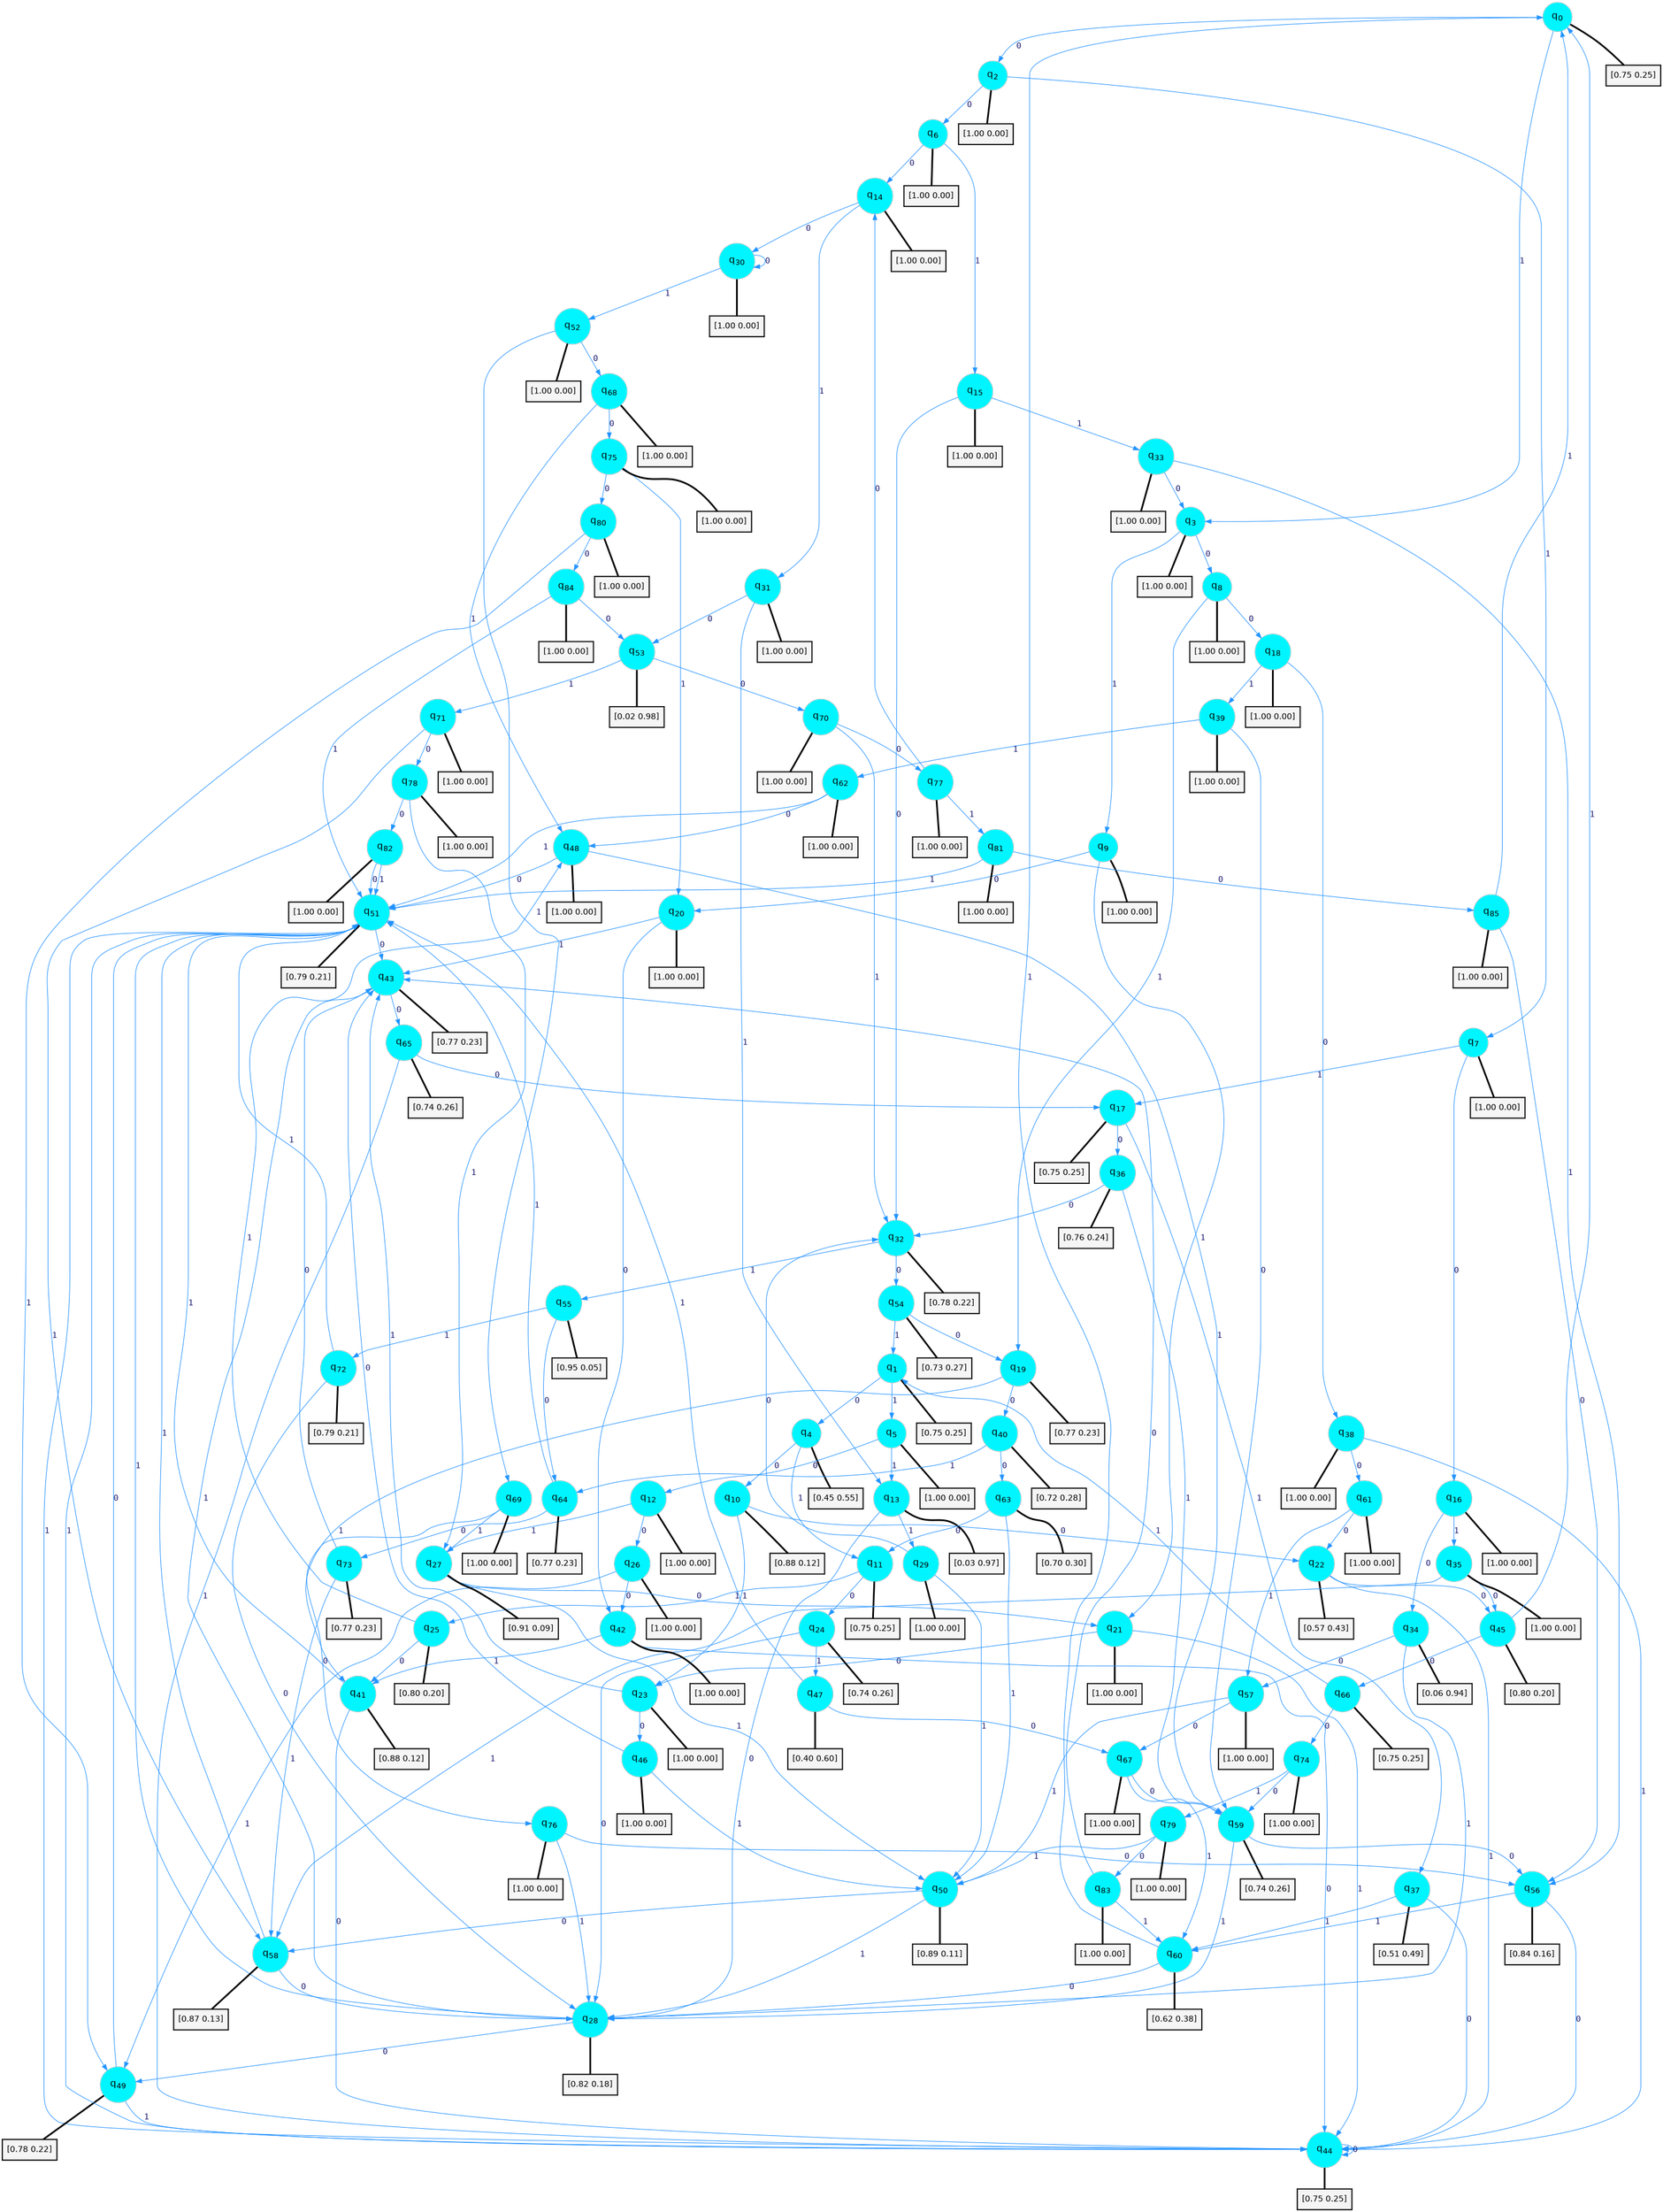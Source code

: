 digraph G {
graph [
bgcolor=transparent, dpi=300, rankdir=TD, size="40,25"];
node [
color=gray, fillcolor=turquoise1, fontcolor=black, fontname=Helvetica, fontsize=16, fontweight=bold, shape=circle, style=filled];
edge [
arrowsize=1, color=dodgerblue1, fontcolor=midnightblue, fontname=courier, fontweight=bold, penwidth=1, style=solid, weight=20];
0[label=<q<SUB>0</SUB>>];
1[label=<q<SUB>1</SUB>>];
2[label=<q<SUB>2</SUB>>];
3[label=<q<SUB>3</SUB>>];
4[label=<q<SUB>4</SUB>>];
5[label=<q<SUB>5</SUB>>];
6[label=<q<SUB>6</SUB>>];
7[label=<q<SUB>7</SUB>>];
8[label=<q<SUB>8</SUB>>];
9[label=<q<SUB>9</SUB>>];
10[label=<q<SUB>10</SUB>>];
11[label=<q<SUB>11</SUB>>];
12[label=<q<SUB>12</SUB>>];
13[label=<q<SUB>13</SUB>>];
14[label=<q<SUB>14</SUB>>];
15[label=<q<SUB>15</SUB>>];
16[label=<q<SUB>16</SUB>>];
17[label=<q<SUB>17</SUB>>];
18[label=<q<SUB>18</SUB>>];
19[label=<q<SUB>19</SUB>>];
20[label=<q<SUB>20</SUB>>];
21[label=<q<SUB>21</SUB>>];
22[label=<q<SUB>22</SUB>>];
23[label=<q<SUB>23</SUB>>];
24[label=<q<SUB>24</SUB>>];
25[label=<q<SUB>25</SUB>>];
26[label=<q<SUB>26</SUB>>];
27[label=<q<SUB>27</SUB>>];
28[label=<q<SUB>28</SUB>>];
29[label=<q<SUB>29</SUB>>];
30[label=<q<SUB>30</SUB>>];
31[label=<q<SUB>31</SUB>>];
32[label=<q<SUB>32</SUB>>];
33[label=<q<SUB>33</SUB>>];
34[label=<q<SUB>34</SUB>>];
35[label=<q<SUB>35</SUB>>];
36[label=<q<SUB>36</SUB>>];
37[label=<q<SUB>37</SUB>>];
38[label=<q<SUB>38</SUB>>];
39[label=<q<SUB>39</SUB>>];
40[label=<q<SUB>40</SUB>>];
41[label=<q<SUB>41</SUB>>];
42[label=<q<SUB>42</SUB>>];
43[label=<q<SUB>43</SUB>>];
44[label=<q<SUB>44</SUB>>];
45[label=<q<SUB>45</SUB>>];
46[label=<q<SUB>46</SUB>>];
47[label=<q<SUB>47</SUB>>];
48[label=<q<SUB>48</SUB>>];
49[label=<q<SUB>49</SUB>>];
50[label=<q<SUB>50</SUB>>];
51[label=<q<SUB>51</SUB>>];
52[label=<q<SUB>52</SUB>>];
53[label=<q<SUB>53</SUB>>];
54[label=<q<SUB>54</SUB>>];
55[label=<q<SUB>55</SUB>>];
56[label=<q<SUB>56</SUB>>];
57[label=<q<SUB>57</SUB>>];
58[label=<q<SUB>58</SUB>>];
59[label=<q<SUB>59</SUB>>];
60[label=<q<SUB>60</SUB>>];
61[label=<q<SUB>61</SUB>>];
62[label=<q<SUB>62</SUB>>];
63[label=<q<SUB>63</SUB>>];
64[label=<q<SUB>64</SUB>>];
65[label=<q<SUB>65</SUB>>];
66[label=<q<SUB>66</SUB>>];
67[label=<q<SUB>67</SUB>>];
68[label=<q<SUB>68</SUB>>];
69[label=<q<SUB>69</SUB>>];
70[label=<q<SUB>70</SUB>>];
71[label=<q<SUB>71</SUB>>];
72[label=<q<SUB>72</SUB>>];
73[label=<q<SUB>73</SUB>>];
74[label=<q<SUB>74</SUB>>];
75[label=<q<SUB>75</SUB>>];
76[label=<q<SUB>76</SUB>>];
77[label=<q<SUB>77</SUB>>];
78[label=<q<SUB>78</SUB>>];
79[label=<q<SUB>79</SUB>>];
80[label=<q<SUB>80</SUB>>];
81[label=<q<SUB>81</SUB>>];
82[label=<q<SUB>82</SUB>>];
83[label=<q<SUB>83</SUB>>];
84[label=<q<SUB>84</SUB>>];
85[label=<q<SUB>85</SUB>>];
86[label="[0.75 0.25]", shape=box,fontcolor=black, fontname=Helvetica, fontsize=14, penwidth=2, fillcolor=whitesmoke,color=black];
87[label="[0.75 0.25]", shape=box,fontcolor=black, fontname=Helvetica, fontsize=14, penwidth=2, fillcolor=whitesmoke,color=black];
88[label="[1.00 0.00]", shape=box,fontcolor=black, fontname=Helvetica, fontsize=14, penwidth=2, fillcolor=whitesmoke,color=black];
89[label="[1.00 0.00]", shape=box,fontcolor=black, fontname=Helvetica, fontsize=14, penwidth=2, fillcolor=whitesmoke,color=black];
90[label="[0.45 0.55]", shape=box,fontcolor=black, fontname=Helvetica, fontsize=14, penwidth=2, fillcolor=whitesmoke,color=black];
91[label="[1.00 0.00]", shape=box,fontcolor=black, fontname=Helvetica, fontsize=14, penwidth=2, fillcolor=whitesmoke,color=black];
92[label="[1.00 0.00]", shape=box,fontcolor=black, fontname=Helvetica, fontsize=14, penwidth=2, fillcolor=whitesmoke,color=black];
93[label="[1.00 0.00]", shape=box,fontcolor=black, fontname=Helvetica, fontsize=14, penwidth=2, fillcolor=whitesmoke,color=black];
94[label="[1.00 0.00]", shape=box,fontcolor=black, fontname=Helvetica, fontsize=14, penwidth=2, fillcolor=whitesmoke,color=black];
95[label="[1.00 0.00]", shape=box,fontcolor=black, fontname=Helvetica, fontsize=14, penwidth=2, fillcolor=whitesmoke,color=black];
96[label="[0.88 0.12]", shape=box,fontcolor=black, fontname=Helvetica, fontsize=14, penwidth=2, fillcolor=whitesmoke,color=black];
97[label="[0.75 0.25]", shape=box,fontcolor=black, fontname=Helvetica, fontsize=14, penwidth=2, fillcolor=whitesmoke,color=black];
98[label="[1.00 0.00]", shape=box,fontcolor=black, fontname=Helvetica, fontsize=14, penwidth=2, fillcolor=whitesmoke,color=black];
99[label="[0.03 0.97]", shape=box,fontcolor=black, fontname=Helvetica, fontsize=14, penwidth=2, fillcolor=whitesmoke,color=black];
100[label="[1.00 0.00]", shape=box,fontcolor=black, fontname=Helvetica, fontsize=14, penwidth=2, fillcolor=whitesmoke,color=black];
101[label="[1.00 0.00]", shape=box,fontcolor=black, fontname=Helvetica, fontsize=14, penwidth=2, fillcolor=whitesmoke,color=black];
102[label="[1.00 0.00]", shape=box,fontcolor=black, fontname=Helvetica, fontsize=14, penwidth=2, fillcolor=whitesmoke,color=black];
103[label="[0.75 0.25]", shape=box,fontcolor=black, fontname=Helvetica, fontsize=14, penwidth=2, fillcolor=whitesmoke,color=black];
104[label="[1.00 0.00]", shape=box,fontcolor=black, fontname=Helvetica, fontsize=14, penwidth=2, fillcolor=whitesmoke,color=black];
105[label="[0.77 0.23]", shape=box,fontcolor=black, fontname=Helvetica, fontsize=14, penwidth=2, fillcolor=whitesmoke,color=black];
106[label="[1.00 0.00]", shape=box,fontcolor=black, fontname=Helvetica, fontsize=14, penwidth=2, fillcolor=whitesmoke,color=black];
107[label="[1.00 0.00]", shape=box,fontcolor=black, fontname=Helvetica, fontsize=14, penwidth=2, fillcolor=whitesmoke,color=black];
108[label="[0.57 0.43]", shape=box,fontcolor=black, fontname=Helvetica, fontsize=14, penwidth=2, fillcolor=whitesmoke,color=black];
109[label="[1.00 0.00]", shape=box,fontcolor=black, fontname=Helvetica, fontsize=14, penwidth=2, fillcolor=whitesmoke,color=black];
110[label="[0.74 0.26]", shape=box,fontcolor=black, fontname=Helvetica, fontsize=14, penwidth=2, fillcolor=whitesmoke,color=black];
111[label="[0.80 0.20]", shape=box,fontcolor=black, fontname=Helvetica, fontsize=14, penwidth=2, fillcolor=whitesmoke,color=black];
112[label="[1.00 0.00]", shape=box,fontcolor=black, fontname=Helvetica, fontsize=14, penwidth=2, fillcolor=whitesmoke,color=black];
113[label="[0.91 0.09]", shape=box,fontcolor=black, fontname=Helvetica, fontsize=14, penwidth=2, fillcolor=whitesmoke,color=black];
114[label="[0.82 0.18]", shape=box,fontcolor=black, fontname=Helvetica, fontsize=14, penwidth=2, fillcolor=whitesmoke,color=black];
115[label="[1.00 0.00]", shape=box,fontcolor=black, fontname=Helvetica, fontsize=14, penwidth=2, fillcolor=whitesmoke,color=black];
116[label="[1.00 0.00]", shape=box,fontcolor=black, fontname=Helvetica, fontsize=14, penwidth=2, fillcolor=whitesmoke,color=black];
117[label="[1.00 0.00]", shape=box,fontcolor=black, fontname=Helvetica, fontsize=14, penwidth=2, fillcolor=whitesmoke,color=black];
118[label="[0.78 0.22]", shape=box,fontcolor=black, fontname=Helvetica, fontsize=14, penwidth=2, fillcolor=whitesmoke,color=black];
119[label="[1.00 0.00]", shape=box,fontcolor=black, fontname=Helvetica, fontsize=14, penwidth=2, fillcolor=whitesmoke,color=black];
120[label="[0.06 0.94]", shape=box,fontcolor=black, fontname=Helvetica, fontsize=14, penwidth=2, fillcolor=whitesmoke,color=black];
121[label="[1.00 0.00]", shape=box,fontcolor=black, fontname=Helvetica, fontsize=14, penwidth=2, fillcolor=whitesmoke,color=black];
122[label="[0.76 0.24]", shape=box,fontcolor=black, fontname=Helvetica, fontsize=14, penwidth=2, fillcolor=whitesmoke,color=black];
123[label="[0.51 0.49]", shape=box,fontcolor=black, fontname=Helvetica, fontsize=14, penwidth=2, fillcolor=whitesmoke,color=black];
124[label="[1.00 0.00]", shape=box,fontcolor=black, fontname=Helvetica, fontsize=14, penwidth=2, fillcolor=whitesmoke,color=black];
125[label="[1.00 0.00]", shape=box,fontcolor=black, fontname=Helvetica, fontsize=14, penwidth=2, fillcolor=whitesmoke,color=black];
126[label="[0.72 0.28]", shape=box,fontcolor=black, fontname=Helvetica, fontsize=14, penwidth=2, fillcolor=whitesmoke,color=black];
127[label="[0.88 0.12]", shape=box,fontcolor=black, fontname=Helvetica, fontsize=14, penwidth=2, fillcolor=whitesmoke,color=black];
128[label="[1.00 0.00]", shape=box,fontcolor=black, fontname=Helvetica, fontsize=14, penwidth=2, fillcolor=whitesmoke,color=black];
129[label="[0.77 0.23]", shape=box,fontcolor=black, fontname=Helvetica, fontsize=14, penwidth=2, fillcolor=whitesmoke,color=black];
130[label="[0.75 0.25]", shape=box,fontcolor=black, fontname=Helvetica, fontsize=14, penwidth=2, fillcolor=whitesmoke,color=black];
131[label="[0.80 0.20]", shape=box,fontcolor=black, fontname=Helvetica, fontsize=14, penwidth=2, fillcolor=whitesmoke,color=black];
132[label="[1.00 0.00]", shape=box,fontcolor=black, fontname=Helvetica, fontsize=14, penwidth=2, fillcolor=whitesmoke,color=black];
133[label="[0.40 0.60]", shape=box,fontcolor=black, fontname=Helvetica, fontsize=14, penwidth=2, fillcolor=whitesmoke,color=black];
134[label="[1.00 0.00]", shape=box,fontcolor=black, fontname=Helvetica, fontsize=14, penwidth=2, fillcolor=whitesmoke,color=black];
135[label="[0.78 0.22]", shape=box,fontcolor=black, fontname=Helvetica, fontsize=14, penwidth=2, fillcolor=whitesmoke,color=black];
136[label="[0.89 0.11]", shape=box,fontcolor=black, fontname=Helvetica, fontsize=14, penwidth=2, fillcolor=whitesmoke,color=black];
137[label="[0.79 0.21]", shape=box,fontcolor=black, fontname=Helvetica, fontsize=14, penwidth=2, fillcolor=whitesmoke,color=black];
138[label="[1.00 0.00]", shape=box,fontcolor=black, fontname=Helvetica, fontsize=14, penwidth=2, fillcolor=whitesmoke,color=black];
139[label="[0.02 0.98]", shape=box,fontcolor=black, fontname=Helvetica, fontsize=14, penwidth=2, fillcolor=whitesmoke,color=black];
140[label="[0.73 0.27]", shape=box,fontcolor=black, fontname=Helvetica, fontsize=14, penwidth=2, fillcolor=whitesmoke,color=black];
141[label="[0.95 0.05]", shape=box,fontcolor=black, fontname=Helvetica, fontsize=14, penwidth=2, fillcolor=whitesmoke,color=black];
142[label="[0.84 0.16]", shape=box,fontcolor=black, fontname=Helvetica, fontsize=14, penwidth=2, fillcolor=whitesmoke,color=black];
143[label="[1.00 0.00]", shape=box,fontcolor=black, fontname=Helvetica, fontsize=14, penwidth=2, fillcolor=whitesmoke,color=black];
144[label="[0.87 0.13]", shape=box,fontcolor=black, fontname=Helvetica, fontsize=14, penwidth=2, fillcolor=whitesmoke,color=black];
145[label="[0.74 0.26]", shape=box,fontcolor=black, fontname=Helvetica, fontsize=14, penwidth=2, fillcolor=whitesmoke,color=black];
146[label="[0.62 0.38]", shape=box,fontcolor=black, fontname=Helvetica, fontsize=14, penwidth=2, fillcolor=whitesmoke,color=black];
147[label="[1.00 0.00]", shape=box,fontcolor=black, fontname=Helvetica, fontsize=14, penwidth=2, fillcolor=whitesmoke,color=black];
148[label="[1.00 0.00]", shape=box,fontcolor=black, fontname=Helvetica, fontsize=14, penwidth=2, fillcolor=whitesmoke,color=black];
149[label="[0.70 0.30]", shape=box,fontcolor=black, fontname=Helvetica, fontsize=14, penwidth=2, fillcolor=whitesmoke,color=black];
150[label="[0.77 0.23]", shape=box,fontcolor=black, fontname=Helvetica, fontsize=14, penwidth=2, fillcolor=whitesmoke,color=black];
151[label="[0.74 0.26]", shape=box,fontcolor=black, fontname=Helvetica, fontsize=14, penwidth=2, fillcolor=whitesmoke,color=black];
152[label="[0.75 0.25]", shape=box,fontcolor=black, fontname=Helvetica, fontsize=14, penwidth=2, fillcolor=whitesmoke,color=black];
153[label="[1.00 0.00]", shape=box,fontcolor=black, fontname=Helvetica, fontsize=14, penwidth=2, fillcolor=whitesmoke,color=black];
154[label="[1.00 0.00]", shape=box,fontcolor=black, fontname=Helvetica, fontsize=14, penwidth=2, fillcolor=whitesmoke,color=black];
155[label="[1.00 0.00]", shape=box,fontcolor=black, fontname=Helvetica, fontsize=14, penwidth=2, fillcolor=whitesmoke,color=black];
156[label="[1.00 0.00]", shape=box,fontcolor=black, fontname=Helvetica, fontsize=14, penwidth=2, fillcolor=whitesmoke,color=black];
157[label="[1.00 0.00]", shape=box,fontcolor=black, fontname=Helvetica, fontsize=14, penwidth=2, fillcolor=whitesmoke,color=black];
158[label="[0.79 0.21]", shape=box,fontcolor=black, fontname=Helvetica, fontsize=14, penwidth=2, fillcolor=whitesmoke,color=black];
159[label="[0.77 0.23]", shape=box,fontcolor=black, fontname=Helvetica, fontsize=14, penwidth=2, fillcolor=whitesmoke,color=black];
160[label="[1.00 0.00]", shape=box,fontcolor=black, fontname=Helvetica, fontsize=14, penwidth=2, fillcolor=whitesmoke,color=black];
161[label="[1.00 0.00]", shape=box,fontcolor=black, fontname=Helvetica, fontsize=14, penwidth=2, fillcolor=whitesmoke,color=black];
162[label="[1.00 0.00]", shape=box,fontcolor=black, fontname=Helvetica, fontsize=14, penwidth=2, fillcolor=whitesmoke,color=black];
163[label="[1.00 0.00]", shape=box,fontcolor=black, fontname=Helvetica, fontsize=14, penwidth=2, fillcolor=whitesmoke,color=black];
164[label="[1.00 0.00]", shape=box,fontcolor=black, fontname=Helvetica, fontsize=14, penwidth=2, fillcolor=whitesmoke,color=black];
165[label="[1.00 0.00]", shape=box,fontcolor=black, fontname=Helvetica, fontsize=14, penwidth=2, fillcolor=whitesmoke,color=black];
166[label="[1.00 0.00]", shape=box,fontcolor=black, fontname=Helvetica, fontsize=14, penwidth=2, fillcolor=whitesmoke,color=black];
167[label="[1.00 0.00]", shape=box,fontcolor=black, fontname=Helvetica, fontsize=14, penwidth=2, fillcolor=whitesmoke,color=black];
168[label="[1.00 0.00]", shape=box,fontcolor=black, fontname=Helvetica, fontsize=14, penwidth=2, fillcolor=whitesmoke,color=black];
169[label="[1.00 0.00]", shape=box,fontcolor=black, fontname=Helvetica, fontsize=14, penwidth=2, fillcolor=whitesmoke,color=black];
170[label="[1.00 0.00]", shape=box,fontcolor=black, fontname=Helvetica, fontsize=14, penwidth=2, fillcolor=whitesmoke,color=black];
171[label="[1.00 0.00]", shape=box,fontcolor=black, fontname=Helvetica, fontsize=14, penwidth=2, fillcolor=whitesmoke,color=black];
0->2 [label=0];
0->3 [label=1];
0->86 [arrowhead=none, penwidth=3,color=black];
1->4 [label=0];
1->5 [label=1];
1->87 [arrowhead=none, penwidth=3,color=black];
2->6 [label=0];
2->7 [label=1];
2->88 [arrowhead=none, penwidth=3,color=black];
3->8 [label=0];
3->9 [label=1];
3->89 [arrowhead=none, penwidth=3,color=black];
4->10 [label=0];
4->11 [label=1];
4->90 [arrowhead=none, penwidth=3,color=black];
5->12 [label=0];
5->13 [label=1];
5->91 [arrowhead=none, penwidth=3,color=black];
6->14 [label=0];
6->15 [label=1];
6->92 [arrowhead=none, penwidth=3,color=black];
7->16 [label=0];
7->17 [label=1];
7->93 [arrowhead=none, penwidth=3,color=black];
8->18 [label=0];
8->19 [label=1];
8->94 [arrowhead=none, penwidth=3,color=black];
9->20 [label=0];
9->21 [label=1];
9->95 [arrowhead=none, penwidth=3,color=black];
10->22 [label=0];
10->23 [label=1];
10->96 [arrowhead=none, penwidth=3,color=black];
11->24 [label=0];
11->25 [label=1];
11->97 [arrowhead=none, penwidth=3,color=black];
12->26 [label=0];
12->27 [label=1];
12->98 [arrowhead=none, penwidth=3,color=black];
13->28 [label=0];
13->29 [label=1];
13->99 [arrowhead=none, penwidth=3,color=black];
14->30 [label=0];
14->31 [label=1];
14->100 [arrowhead=none, penwidth=3,color=black];
15->32 [label=0];
15->33 [label=1];
15->101 [arrowhead=none, penwidth=3,color=black];
16->34 [label=0];
16->35 [label=1];
16->102 [arrowhead=none, penwidth=3,color=black];
17->36 [label=0];
17->37 [label=1];
17->103 [arrowhead=none, penwidth=3,color=black];
18->38 [label=0];
18->39 [label=1];
18->104 [arrowhead=none, penwidth=3,color=black];
19->40 [label=0];
19->41 [label=1];
19->105 [arrowhead=none, penwidth=3,color=black];
20->42 [label=0];
20->43 [label=1];
20->106 [arrowhead=none, penwidth=3,color=black];
21->23 [label=0];
21->44 [label=1];
21->107 [arrowhead=none, penwidth=3,color=black];
22->45 [label=0];
22->44 [label=1];
22->108 [arrowhead=none, penwidth=3,color=black];
23->46 [label=0];
23->43 [label=1];
23->109 [arrowhead=none, penwidth=3,color=black];
24->28 [label=0];
24->47 [label=1];
24->110 [arrowhead=none, penwidth=3,color=black];
25->41 [label=0];
25->48 [label=1];
25->111 [arrowhead=none, penwidth=3,color=black];
26->42 [label=0];
26->49 [label=1];
26->112 [arrowhead=none, penwidth=3,color=black];
27->21 [label=0];
27->50 [label=1];
27->113 [arrowhead=none, penwidth=3,color=black];
28->49 [label=0];
28->51 [label=1];
28->114 [arrowhead=none, penwidth=3,color=black];
29->32 [label=0];
29->50 [label=1];
29->115 [arrowhead=none, penwidth=3,color=black];
30->30 [label=0];
30->52 [label=1];
30->116 [arrowhead=none, penwidth=3,color=black];
31->53 [label=0];
31->13 [label=1];
31->117 [arrowhead=none, penwidth=3,color=black];
32->54 [label=0];
32->55 [label=1];
32->118 [arrowhead=none, penwidth=3,color=black];
33->3 [label=0];
33->56 [label=1];
33->119 [arrowhead=none, penwidth=3,color=black];
34->57 [label=0];
34->28 [label=1];
34->120 [arrowhead=none, penwidth=3,color=black];
35->45 [label=0];
35->58 [label=1];
35->121 [arrowhead=none, penwidth=3,color=black];
36->32 [label=0];
36->59 [label=1];
36->122 [arrowhead=none, penwidth=3,color=black];
37->44 [label=0];
37->60 [label=1];
37->123 [arrowhead=none, penwidth=3,color=black];
38->61 [label=0];
38->44 [label=1];
38->124 [arrowhead=none, penwidth=3,color=black];
39->59 [label=0];
39->62 [label=1];
39->125 [arrowhead=none, penwidth=3,color=black];
40->63 [label=0];
40->64 [label=1];
40->126 [arrowhead=none, penwidth=3,color=black];
41->44 [label=0];
41->51 [label=1];
41->127 [arrowhead=none, penwidth=3,color=black];
42->44 [label=0];
42->41 [label=1];
42->128 [arrowhead=none, penwidth=3,color=black];
43->65 [label=0];
43->28 [label=1];
43->129 [arrowhead=none, penwidth=3,color=black];
44->44 [label=0];
44->51 [label=1];
44->130 [arrowhead=none, penwidth=3,color=black];
45->66 [label=0];
45->0 [label=1];
45->131 [arrowhead=none, penwidth=3,color=black];
46->43 [label=0];
46->50 [label=1];
46->132 [arrowhead=none, penwidth=3,color=black];
47->67 [label=0];
47->51 [label=1];
47->133 [arrowhead=none, penwidth=3,color=black];
48->51 [label=0];
48->59 [label=1];
48->134 [arrowhead=none, penwidth=3,color=black];
49->51 [label=0];
49->44 [label=1];
49->135 [arrowhead=none, penwidth=3,color=black];
50->58 [label=0];
50->28 [label=1];
50->136 [arrowhead=none, penwidth=3,color=black];
51->43 [label=0];
51->44 [label=1];
51->137 [arrowhead=none, penwidth=3,color=black];
52->68 [label=0];
52->69 [label=1];
52->138 [arrowhead=none, penwidth=3,color=black];
53->70 [label=0];
53->71 [label=1];
53->139 [arrowhead=none, penwidth=3,color=black];
54->19 [label=0];
54->1 [label=1];
54->140 [arrowhead=none, penwidth=3,color=black];
55->64 [label=0];
55->72 [label=1];
55->141 [arrowhead=none, penwidth=3,color=black];
56->44 [label=0];
56->60 [label=1];
56->142 [arrowhead=none, penwidth=3,color=black];
57->67 [label=0];
57->50 [label=1];
57->143 [arrowhead=none, penwidth=3,color=black];
58->28 [label=0];
58->51 [label=1];
58->144 [arrowhead=none, penwidth=3,color=black];
59->56 [label=0];
59->28 [label=1];
59->145 [arrowhead=none, penwidth=3,color=black];
60->28 [label=0];
60->0 [label=1];
60->146 [arrowhead=none, penwidth=3,color=black];
61->22 [label=0];
61->57 [label=1];
61->147 [arrowhead=none, penwidth=3,color=black];
62->48 [label=0];
62->51 [label=1];
62->148 [arrowhead=none, penwidth=3,color=black];
63->11 [label=0];
63->50 [label=1];
63->149 [arrowhead=none, penwidth=3,color=black];
64->73 [label=0];
64->51 [label=1];
64->150 [arrowhead=none, penwidth=3,color=black];
65->17 [label=0];
65->44 [label=1];
65->151 [arrowhead=none, penwidth=3,color=black];
66->74 [label=0];
66->1 [label=1];
66->152 [arrowhead=none, penwidth=3,color=black];
67->59 [label=0];
67->60 [label=1];
67->153 [arrowhead=none, penwidth=3,color=black];
68->75 [label=0];
68->48 [label=1];
68->154 [arrowhead=none, penwidth=3,color=black];
69->76 [label=0];
69->27 [label=1];
69->155 [arrowhead=none, penwidth=3,color=black];
70->77 [label=0];
70->32 [label=1];
70->156 [arrowhead=none, penwidth=3,color=black];
71->78 [label=0];
71->58 [label=1];
71->157 [arrowhead=none, penwidth=3,color=black];
72->28 [label=0];
72->51 [label=1];
72->158 [arrowhead=none, penwidth=3,color=black];
73->43 [label=0];
73->58 [label=1];
73->159 [arrowhead=none, penwidth=3,color=black];
74->59 [label=0];
74->79 [label=1];
74->160 [arrowhead=none, penwidth=3,color=black];
75->80 [label=0];
75->20 [label=1];
75->161 [arrowhead=none, penwidth=3,color=black];
76->56 [label=0];
76->28 [label=1];
76->162 [arrowhead=none, penwidth=3,color=black];
77->14 [label=0];
77->81 [label=1];
77->163 [arrowhead=none, penwidth=3,color=black];
78->82 [label=0];
78->27 [label=1];
78->164 [arrowhead=none, penwidth=3,color=black];
79->83 [label=0];
79->50 [label=1];
79->165 [arrowhead=none, penwidth=3,color=black];
80->84 [label=0];
80->49 [label=1];
80->166 [arrowhead=none, penwidth=3,color=black];
81->85 [label=0];
81->51 [label=1];
81->167 [arrowhead=none, penwidth=3,color=black];
82->51 [label=0];
82->51 [label=1];
82->168 [arrowhead=none, penwidth=3,color=black];
83->43 [label=0];
83->60 [label=1];
83->169 [arrowhead=none, penwidth=3,color=black];
84->53 [label=0];
84->51 [label=1];
84->170 [arrowhead=none, penwidth=3,color=black];
85->56 [label=0];
85->0 [label=1];
85->171 [arrowhead=none, penwidth=3,color=black];
}
